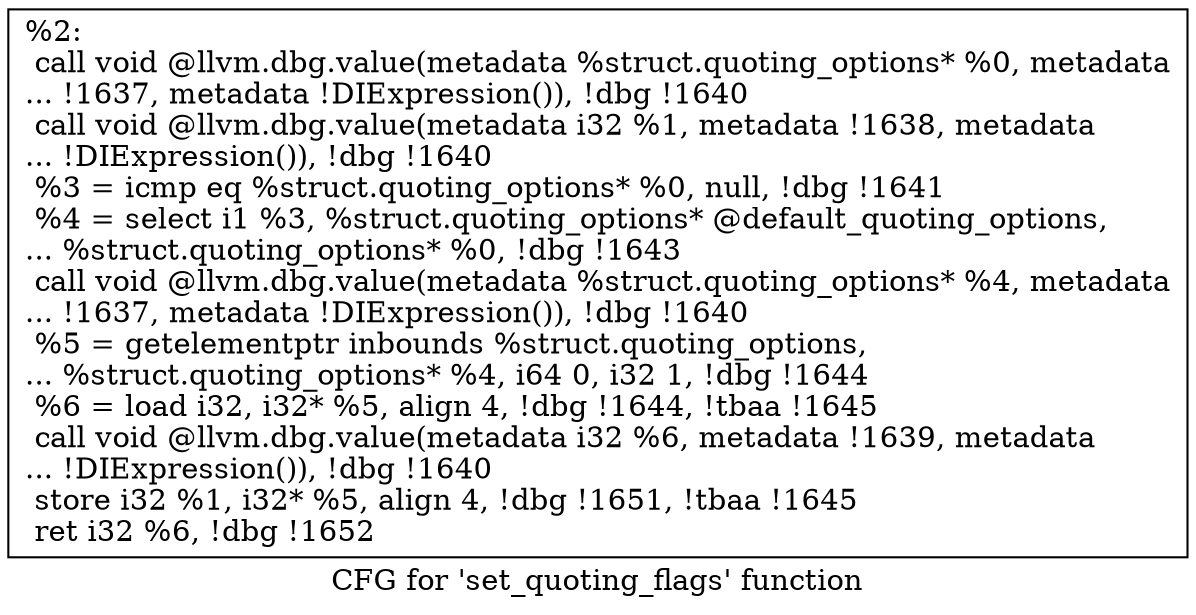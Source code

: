 digraph "CFG for 'set_quoting_flags' function" {
	label="CFG for 'set_quoting_flags' function";

	Node0x13bc1e0 [shape=record,label="{%2:\l  call void @llvm.dbg.value(metadata %struct.quoting_options* %0, metadata\l... !1637, metadata !DIExpression()), !dbg !1640\l  call void @llvm.dbg.value(metadata i32 %1, metadata !1638, metadata\l... !DIExpression()), !dbg !1640\l  %3 = icmp eq %struct.quoting_options* %0, null, !dbg !1641\l  %4 = select i1 %3, %struct.quoting_options* @default_quoting_options,\l... %struct.quoting_options* %0, !dbg !1643\l  call void @llvm.dbg.value(metadata %struct.quoting_options* %4, metadata\l... !1637, metadata !DIExpression()), !dbg !1640\l  %5 = getelementptr inbounds %struct.quoting_options,\l... %struct.quoting_options* %4, i64 0, i32 1, !dbg !1644\l  %6 = load i32, i32* %5, align 4, !dbg !1644, !tbaa !1645\l  call void @llvm.dbg.value(metadata i32 %6, metadata !1639, metadata\l... !DIExpression()), !dbg !1640\l  store i32 %1, i32* %5, align 4, !dbg !1651, !tbaa !1645\l  ret i32 %6, !dbg !1652\l}"];
}

